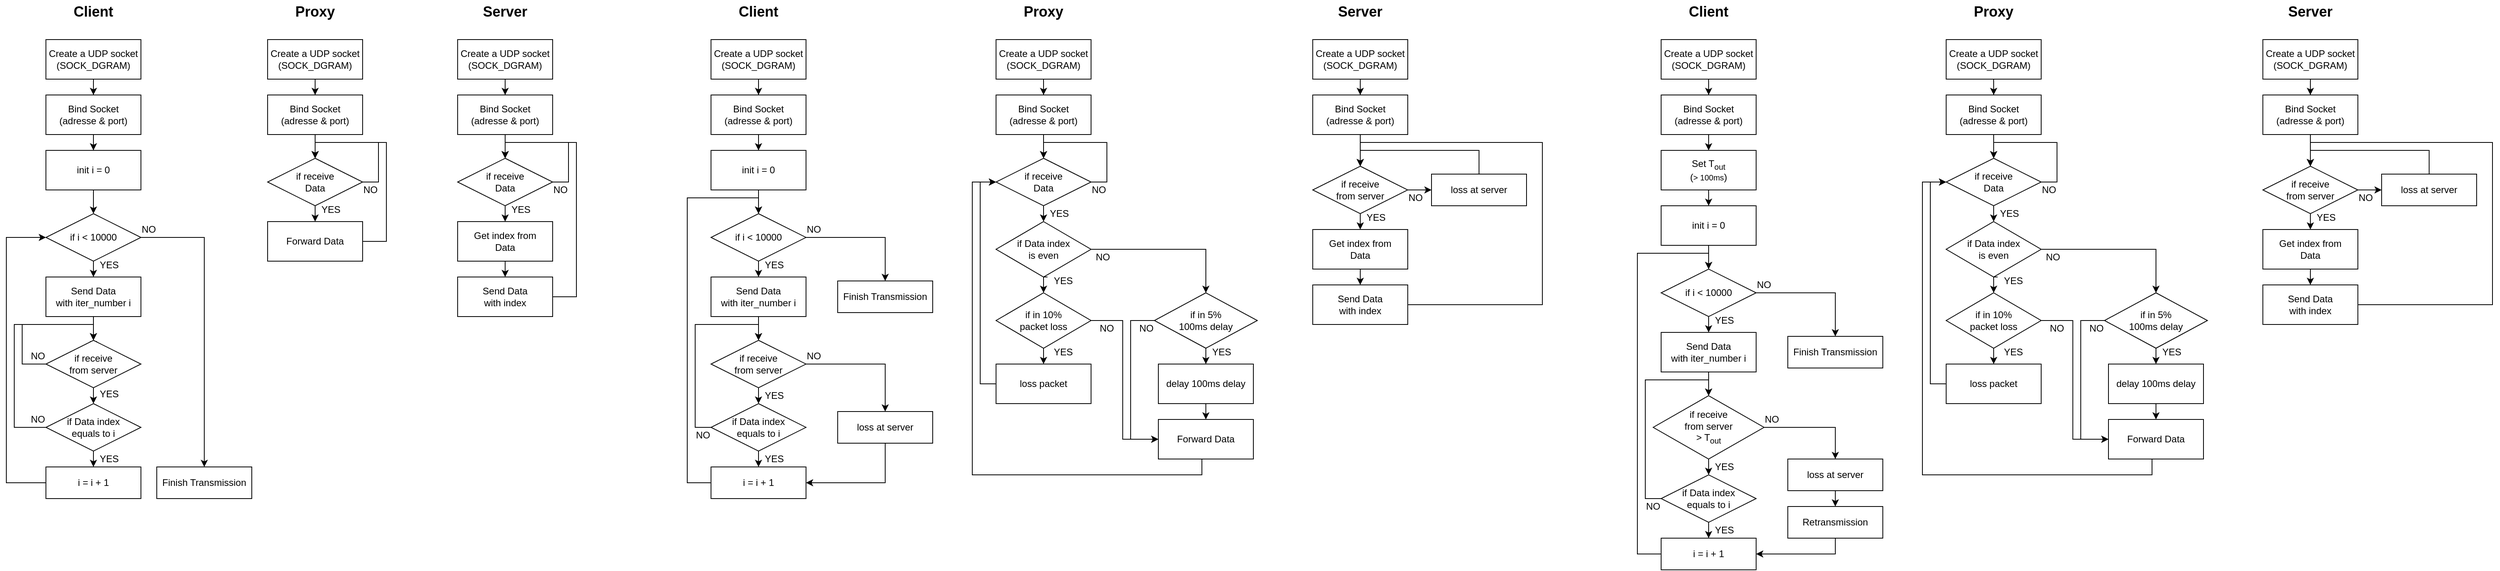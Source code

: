 <mxfile version="20.5.1" type="github">
  <diagram id="CzwovtpLgJ4oiS3rLUjW" name="第 1 页">
    <mxGraphModel dx="1117" dy="547" grid="1" gridSize="10" guides="1" tooltips="1" connect="1" arrows="1" fold="1" page="1" pageScale="1" pageWidth="3300" pageHeight="2339" math="0" shadow="0">
      <root>
        <mxCell id="0" />
        <mxCell id="1" parent="0" />
        <mxCell id="0VwmJWojENIQdJDlX4aq-5" style="edgeStyle=orthogonalEdgeStyle;rounded=0;orthogonalLoop=1;jettySize=auto;html=1;entryX=0.5;entryY=0;entryDx=0;entryDy=0;" parent="1" source="0VwmJWojENIQdJDlX4aq-1" target="0VwmJWojENIQdJDlX4aq-2" edge="1">
          <mxGeometry relative="1" as="geometry" />
        </mxCell>
        <mxCell id="0VwmJWojENIQdJDlX4aq-1" value="Create a UDP socket&lt;br&gt;(SOCK_DGRAM)" style="rounded=0;whiteSpace=wrap;html=1;" parent="1" vertex="1">
          <mxGeometry x="120" y="80" width="120" height="50" as="geometry" />
        </mxCell>
        <mxCell id="0VwmJWojENIQdJDlX4aq-6" style="edgeStyle=orthogonalEdgeStyle;rounded=0;orthogonalLoop=1;jettySize=auto;html=1;entryX=0.5;entryY=0;entryDx=0;entryDy=0;" parent="1" source="0VwmJWojENIQdJDlX4aq-2" target="0VwmJWojENIQdJDlX4aq-12" edge="1">
          <mxGeometry relative="1" as="geometry">
            <mxPoint x="180" y="220" as="targetPoint" />
          </mxGeometry>
        </mxCell>
        <mxCell id="0VwmJWojENIQdJDlX4aq-2" value="Bind Socket&lt;br&gt;(adresse &amp;amp; port)" style="rounded=0;whiteSpace=wrap;html=1;" parent="1" vertex="1">
          <mxGeometry x="120" y="150" width="120" height="50" as="geometry" />
        </mxCell>
        <mxCell id="0VwmJWojENIQdJDlX4aq-9" style="edgeStyle=orthogonalEdgeStyle;rounded=0;orthogonalLoop=1;jettySize=auto;html=1;exitX=0.5;exitY=1;exitDx=0;exitDy=0;entryX=0.5;entryY=0;entryDx=0;entryDy=0;" parent="1" source="0VwmJWojENIQdJDlX4aq-4" target="0VwmJWojENIQdJDlX4aq-8" edge="1">
          <mxGeometry relative="1" as="geometry" />
        </mxCell>
        <mxCell id="0VwmJWojENIQdJDlX4aq-37" style="edgeStyle=orthogonalEdgeStyle;rounded=0;orthogonalLoop=1;jettySize=auto;html=1;exitX=1;exitY=0.5;exitDx=0;exitDy=0;entryX=0.5;entryY=0;entryDx=0;entryDy=0;" parent="1" source="0VwmJWojENIQdJDlX4aq-4" target="0VwmJWojENIQdJDlX4aq-26" edge="1">
          <mxGeometry relative="1" as="geometry" />
        </mxCell>
        <mxCell id="0VwmJWojENIQdJDlX4aq-4" value="if i &amp;lt; 10000" style="rhombus;whiteSpace=wrap;html=1;" parent="1" vertex="1">
          <mxGeometry x="120" y="300" width="120" height="60" as="geometry" />
        </mxCell>
        <mxCell id="6AM7P4x0aanYw_BPCdwt-16" style="edgeStyle=orthogonalEdgeStyle;rounded=0;orthogonalLoop=1;jettySize=auto;html=1;exitX=0.5;exitY=1;exitDx=0;exitDy=0;entryX=0.5;entryY=0;entryDx=0;entryDy=0;" edge="1" parent="1" source="0VwmJWojENIQdJDlX4aq-8" target="6AM7P4x0aanYw_BPCdwt-10">
          <mxGeometry relative="1" as="geometry" />
        </mxCell>
        <mxCell id="0VwmJWojENIQdJDlX4aq-8" value="Send Data&lt;br&gt;with iter_number i" style="rounded=0;whiteSpace=wrap;html=1;" parent="1" vertex="1">
          <mxGeometry x="120" y="380" width="120" height="50" as="geometry" />
        </mxCell>
        <mxCell id="0VwmJWojENIQdJDlX4aq-14" style="edgeStyle=orthogonalEdgeStyle;rounded=0;orthogonalLoop=1;jettySize=auto;html=1;entryX=0.5;entryY=0;entryDx=0;entryDy=0;" parent="1" source="0VwmJWojENIQdJDlX4aq-12" target="0VwmJWojENIQdJDlX4aq-4" edge="1">
          <mxGeometry relative="1" as="geometry" />
        </mxCell>
        <mxCell id="0VwmJWojENIQdJDlX4aq-12" value="init i = 0" style="rounded=0;whiteSpace=wrap;html=1;" parent="1" vertex="1">
          <mxGeometry x="120" y="220" width="120" height="50" as="geometry" />
        </mxCell>
        <mxCell id="6AM7P4x0aanYw_BPCdwt-6" style="edgeStyle=orthogonalEdgeStyle;rounded=0;orthogonalLoop=1;jettySize=auto;html=1;exitX=0;exitY=0.5;exitDx=0;exitDy=0;entryX=0;entryY=0.5;entryDx=0;entryDy=0;" edge="1" parent="1" source="0VwmJWojENIQdJDlX4aq-16" target="0VwmJWojENIQdJDlX4aq-4">
          <mxGeometry relative="1" as="geometry">
            <Array as="points">
              <mxPoint x="70" y="640" />
              <mxPoint x="70" y="330" />
            </Array>
          </mxGeometry>
        </mxCell>
        <mxCell id="0VwmJWojENIQdJDlX4aq-16" value="i = i + 1" style="rounded=0;whiteSpace=wrap;html=1;" parent="1" vertex="1">
          <mxGeometry x="120" y="620" width="120" height="40" as="geometry" />
        </mxCell>
        <mxCell id="0VwmJWojENIQdJDlX4aq-20" style="edgeStyle=orthogonalEdgeStyle;rounded=0;orthogonalLoop=1;jettySize=auto;html=1;exitX=0.5;exitY=1;exitDx=0;exitDy=0;entryX=0.5;entryY=0;entryDx=0;entryDy=0;" parent="1" source="6AM7P4x0aanYw_BPCdwt-10" target="0VwmJWojENIQdJDlX4aq-19" edge="1">
          <mxGeometry relative="1" as="geometry">
            <mxPoint x="180" y="595" as="sourcePoint" />
          </mxGeometry>
        </mxCell>
        <mxCell id="0VwmJWojENIQdJDlX4aq-24" style="edgeStyle=orthogonalEdgeStyle;rounded=0;orthogonalLoop=1;jettySize=auto;html=1;exitX=0.5;exitY=1;exitDx=0;exitDy=0;entryX=0.5;entryY=0;entryDx=0;entryDy=0;" parent="1" source="0VwmJWojENIQdJDlX4aq-19" target="0VwmJWojENIQdJDlX4aq-16" edge="1">
          <mxGeometry relative="1" as="geometry" />
        </mxCell>
        <mxCell id="0VwmJWojENIQdJDlX4aq-19" value="if Data index&lt;br&gt;equals to i" style="rhombus;whiteSpace=wrap;html=1;" parent="1" vertex="1">
          <mxGeometry x="120" y="540" width="120" height="60" as="geometry" />
        </mxCell>
        <mxCell id="0VwmJWojENIQdJDlX4aq-21" value="YES" style="text;html=1;strokeColor=none;fillColor=none;align=center;verticalAlign=middle;whiteSpace=wrap;rounded=0;" parent="1" vertex="1">
          <mxGeometry x="180" y="360" width="40" height="10" as="geometry" />
        </mxCell>
        <mxCell id="0VwmJWojENIQdJDlX4aq-23" value="YES" style="text;html=1;strokeColor=none;fillColor=none;align=center;verticalAlign=middle;whiteSpace=wrap;rounded=0;" parent="1" vertex="1">
          <mxGeometry x="180" y="520" width="40" height="15" as="geometry" />
        </mxCell>
        <mxCell id="0VwmJWojENIQdJDlX4aq-25" value="YES" style="text;html=1;strokeColor=none;fillColor=none;align=center;verticalAlign=middle;whiteSpace=wrap;rounded=0;" parent="1" vertex="1">
          <mxGeometry x="180" y="605" width="40" height="10" as="geometry" />
        </mxCell>
        <mxCell id="0VwmJWojENIQdJDlX4aq-26" value="Finish Transmission" style="rounded=0;whiteSpace=wrap;html=1;" parent="1" vertex="1">
          <mxGeometry x="260" y="620" width="120" height="40" as="geometry" />
        </mxCell>
        <mxCell id="0VwmJWojENIQdJDlX4aq-28" value="NO" style="text;html=1;strokeColor=none;fillColor=none;align=center;verticalAlign=middle;whiteSpace=wrap;rounded=0;" parent="1" vertex="1">
          <mxGeometry x="230" y="310" width="40" height="20" as="geometry" />
        </mxCell>
        <mxCell id="6AM7P4x0aanYw_BPCdwt-3" style="edgeStyle=orthogonalEdgeStyle;rounded=0;orthogonalLoop=1;jettySize=auto;html=1;entryX=0.5;entryY=0;entryDx=0;entryDy=0;exitX=0.75;exitY=1;exitDx=0;exitDy=0;" edge="1" parent="1" source="0VwmJWojENIQdJDlX4aq-34" target="6AM7P4x0aanYw_BPCdwt-10">
          <mxGeometry relative="1" as="geometry">
            <mxPoint x="120" y="630" as="sourcePoint" />
            <Array as="points">
              <mxPoint x="80" y="570" />
              <mxPoint x="80" y="440" />
              <mxPoint x="180" y="440" />
            </Array>
          </mxGeometry>
        </mxCell>
        <mxCell id="0VwmJWojENIQdJDlX4aq-34" value="NO" style="text;html=1;strokeColor=none;fillColor=none;align=center;verticalAlign=middle;whiteSpace=wrap;rounded=0;" parent="1" vertex="1">
          <mxGeometry x="90" y="550" width="40" height="20" as="geometry" />
        </mxCell>
        <mxCell id="0VwmJWojENIQdJDlX4aq-38" style="edgeStyle=orthogonalEdgeStyle;rounded=0;orthogonalLoop=1;jettySize=auto;html=1;entryX=0.5;entryY=0;entryDx=0;entryDy=0;" parent="1" source="0VwmJWojENIQdJDlX4aq-39" target="0VwmJWojENIQdJDlX4aq-41" edge="1">
          <mxGeometry relative="1" as="geometry" />
        </mxCell>
        <mxCell id="0VwmJWojENIQdJDlX4aq-39" value="Create a UDP socket&lt;br&gt;(SOCK_DGRAM)" style="rounded=0;whiteSpace=wrap;html=1;" parent="1" vertex="1">
          <mxGeometry x="400" y="80" width="120" height="50" as="geometry" />
        </mxCell>
        <mxCell id="0VwmJWojENIQdJDlX4aq-41" value="Bind Socket&lt;br&gt;(adresse &amp;amp; port)" style="rounded=0;whiteSpace=wrap;html=1;" parent="1" vertex="1">
          <mxGeometry x="400" y="150" width="120" height="50" as="geometry" />
        </mxCell>
        <mxCell id="0VwmJWojENIQdJDlX4aq-44" style="edgeStyle=orthogonalEdgeStyle;rounded=0;orthogonalLoop=1;jettySize=auto;html=1;exitX=0.5;exitY=1;exitDx=0;exitDy=0;entryX=0.5;entryY=0;entryDx=0;entryDy=0;" parent="1" source="0VwmJWojENIQdJDlX4aq-46" target="0VwmJWojENIQdJDlX4aq-74" edge="1">
          <mxGeometry relative="1" as="geometry">
            <mxPoint x="460" y="310" as="targetPoint" />
          </mxGeometry>
        </mxCell>
        <mxCell id="0VwmJWojENIQdJDlX4aq-46" value="if receive&lt;br&gt;Data" style="rhombus;whiteSpace=wrap;html=1;" parent="1" vertex="1">
          <mxGeometry x="400" y="230" width="120" height="60" as="geometry" />
        </mxCell>
        <mxCell id="0VwmJWojENIQdJDlX4aq-52" style="edgeStyle=orthogonalEdgeStyle;rounded=0;orthogonalLoop=1;jettySize=auto;html=1;entryX=0.5;entryY=0;entryDx=0;entryDy=0;exitX=0.5;exitY=1;exitDx=0;exitDy=0;" parent="1" source="0VwmJWojENIQdJDlX4aq-41" target="0VwmJWojENIQdJDlX4aq-46" edge="1">
          <mxGeometry relative="1" as="geometry">
            <mxPoint x="460" y="270" as="sourcePoint" />
          </mxGeometry>
        </mxCell>
        <mxCell id="0VwmJWojENIQdJDlX4aq-62" value="YES" style="text;html=1;strokeColor=none;fillColor=none;align=center;verticalAlign=middle;whiteSpace=wrap;rounded=0;" parent="1" vertex="1">
          <mxGeometry x="460" y="290" width="40" height="10" as="geometry" />
        </mxCell>
        <mxCell id="0VwmJWojENIQdJDlX4aq-72" style="edgeStyle=orthogonalEdgeStyle;rounded=0;orthogonalLoop=1;jettySize=auto;html=1;exitX=1;exitY=0.5;exitDx=0;exitDy=0;entryX=0.5;entryY=0;entryDx=0;entryDy=0;" parent="1" source="0VwmJWojENIQdJDlX4aq-46" target="0VwmJWojENIQdJDlX4aq-46" edge="1">
          <mxGeometry relative="1" as="geometry">
            <Array as="points">
              <mxPoint x="540" y="260" />
              <mxPoint x="540" y="210" />
              <mxPoint x="460" y="210" />
            </Array>
          </mxGeometry>
        </mxCell>
        <mxCell id="0VwmJWojENIQdJDlX4aq-73" value="NO" style="text;html=1;strokeColor=none;fillColor=none;align=center;verticalAlign=middle;whiteSpace=wrap;rounded=0;" parent="1" vertex="1">
          <mxGeometry x="510" y="260" width="40" height="20" as="geometry" />
        </mxCell>
        <mxCell id="0VwmJWojENIQdJDlX4aq-77" style="edgeStyle=orthogonalEdgeStyle;rounded=0;orthogonalLoop=1;jettySize=auto;html=1;exitX=1;exitY=0.5;exitDx=0;exitDy=0;entryX=0.5;entryY=0;entryDx=0;entryDy=0;" parent="1" source="0VwmJWojENIQdJDlX4aq-74" target="0VwmJWojENIQdJDlX4aq-46" edge="1">
          <mxGeometry relative="1" as="geometry">
            <Array as="points">
              <mxPoint x="550" y="335" />
              <mxPoint x="550" y="210" />
              <mxPoint x="460" y="210" />
            </Array>
          </mxGeometry>
        </mxCell>
        <mxCell id="0VwmJWojENIQdJDlX4aq-74" value="Forward Data" style="rounded=0;whiteSpace=wrap;html=1;" parent="1" vertex="1">
          <mxGeometry x="400" y="310" width="120" height="50" as="geometry" />
        </mxCell>
        <mxCell id="0VwmJWojENIQdJDlX4aq-78" value="&lt;b&gt;&lt;font style=&quot;font-size: 18px;&quot;&gt;Client&lt;/font&gt;&lt;/b&gt;" style="text;html=1;strokeColor=none;fillColor=none;align=center;verticalAlign=middle;whiteSpace=wrap;rounded=0;" parent="1" vertex="1">
          <mxGeometry x="150" y="30" width="60" height="30" as="geometry" />
        </mxCell>
        <mxCell id="0VwmJWojENIQdJDlX4aq-79" value="&lt;b&gt;&lt;font style=&quot;font-size: 18px;&quot;&gt;Proxy&lt;/font&gt;&lt;/b&gt;" style="text;html=1;strokeColor=none;fillColor=none;align=center;verticalAlign=middle;whiteSpace=wrap;rounded=0;" parent="1" vertex="1">
          <mxGeometry x="430" y="30" width="60" height="30" as="geometry" />
        </mxCell>
        <mxCell id="0VwmJWojENIQdJDlX4aq-80" style="edgeStyle=orthogonalEdgeStyle;rounded=0;orthogonalLoop=1;jettySize=auto;html=1;entryX=0.5;entryY=0;entryDx=0;entryDy=0;" parent="1" source="0VwmJWojENIQdJDlX4aq-81" target="0VwmJWojENIQdJDlX4aq-82" edge="1">
          <mxGeometry relative="1" as="geometry" />
        </mxCell>
        <mxCell id="0VwmJWojENIQdJDlX4aq-81" value="Create a UDP socket&lt;br&gt;(SOCK_DGRAM)" style="rounded=0;whiteSpace=wrap;html=1;" parent="1" vertex="1">
          <mxGeometry x="640" y="80" width="120" height="50" as="geometry" />
        </mxCell>
        <mxCell id="0VwmJWojENIQdJDlX4aq-82" value="Bind Socket&lt;br&gt;(adresse &amp;amp; port)" style="rounded=0;whiteSpace=wrap;html=1;" parent="1" vertex="1">
          <mxGeometry x="640" y="150" width="120" height="50" as="geometry" />
        </mxCell>
        <mxCell id="0VwmJWojENIQdJDlX4aq-83" style="edgeStyle=orthogonalEdgeStyle;rounded=0;orthogonalLoop=1;jettySize=auto;html=1;exitX=0.5;exitY=1;exitDx=0;exitDy=0;entryX=0.5;entryY=0;entryDx=0;entryDy=0;" parent="1" source="0VwmJWojENIQdJDlX4aq-84" target="0VwmJWojENIQdJDlX4aq-94" edge="1">
          <mxGeometry relative="1" as="geometry">
            <mxPoint x="700" y="310" as="targetPoint" />
          </mxGeometry>
        </mxCell>
        <mxCell id="0VwmJWojENIQdJDlX4aq-84" value="if receive&lt;br&gt;Data" style="rhombus;whiteSpace=wrap;html=1;" parent="1" vertex="1">
          <mxGeometry x="640" y="230" width="120" height="60" as="geometry" />
        </mxCell>
        <mxCell id="0VwmJWojENIQdJDlX4aq-85" style="edgeStyle=orthogonalEdgeStyle;rounded=0;orthogonalLoop=1;jettySize=auto;html=1;entryX=0.5;entryY=0;entryDx=0;entryDy=0;exitX=0.5;exitY=1;exitDx=0;exitDy=0;" parent="1" source="0VwmJWojENIQdJDlX4aq-82" target="0VwmJWojENIQdJDlX4aq-84" edge="1">
          <mxGeometry relative="1" as="geometry">
            <mxPoint x="700" y="270" as="sourcePoint" />
          </mxGeometry>
        </mxCell>
        <mxCell id="0VwmJWojENIQdJDlX4aq-89" value="YES" style="text;html=1;strokeColor=none;fillColor=none;align=center;verticalAlign=middle;whiteSpace=wrap;rounded=0;" parent="1" vertex="1">
          <mxGeometry x="700" y="290" width="40" height="10" as="geometry" />
        </mxCell>
        <mxCell id="0VwmJWojENIQdJDlX4aq-91" style="edgeStyle=orthogonalEdgeStyle;rounded=0;orthogonalLoop=1;jettySize=auto;html=1;exitX=1;exitY=0.5;exitDx=0;exitDy=0;entryX=0.5;entryY=0;entryDx=0;entryDy=0;" parent="1" source="0VwmJWojENIQdJDlX4aq-84" target="0VwmJWojENIQdJDlX4aq-84" edge="1">
          <mxGeometry relative="1" as="geometry">
            <Array as="points">
              <mxPoint x="780" y="260" />
              <mxPoint x="780" y="210" />
              <mxPoint x="700" y="210" />
            </Array>
          </mxGeometry>
        </mxCell>
        <mxCell id="0VwmJWojENIQdJDlX4aq-92" value="NO" style="text;html=1;strokeColor=none;fillColor=none;align=center;verticalAlign=middle;whiteSpace=wrap;rounded=0;" parent="1" vertex="1">
          <mxGeometry x="750" y="260" width="40" height="20" as="geometry" />
        </mxCell>
        <mxCell id="0VwmJWojENIQdJDlX4aq-93" style="edgeStyle=orthogonalEdgeStyle;rounded=0;orthogonalLoop=1;jettySize=auto;html=1;exitX=1;exitY=0.5;exitDx=0;exitDy=0;entryX=0.5;entryY=0;entryDx=0;entryDy=0;" parent="1" source="6AM7P4x0aanYw_BPCdwt-20" target="0VwmJWojENIQdJDlX4aq-84" edge="1">
          <mxGeometry relative="1" as="geometry">
            <Array as="points">
              <mxPoint x="790" y="405" />
              <mxPoint x="790" y="210" />
              <mxPoint x="700" y="210" />
            </Array>
          </mxGeometry>
        </mxCell>
        <mxCell id="6AM7P4x0aanYw_BPCdwt-21" style="edgeStyle=orthogonalEdgeStyle;rounded=0;orthogonalLoop=1;jettySize=auto;html=1;exitX=0.5;exitY=1;exitDx=0;exitDy=0;entryX=0.5;entryY=0;entryDx=0;entryDy=0;" edge="1" parent="1" source="0VwmJWojENIQdJDlX4aq-94" target="6AM7P4x0aanYw_BPCdwt-20">
          <mxGeometry relative="1" as="geometry" />
        </mxCell>
        <mxCell id="0VwmJWojENIQdJDlX4aq-94" value="Get index from&lt;br&gt;Data" style="rounded=0;whiteSpace=wrap;html=1;" parent="1" vertex="1">
          <mxGeometry x="640" y="310" width="120" height="50" as="geometry" />
        </mxCell>
        <mxCell id="0VwmJWojENIQdJDlX4aq-96" value="&lt;b&gt;&lt;font style=&quot;font-size: 18px;&quot;&gt;Server&lt;/font&gt;&lt;/b&gt;" style="text;html=1;strokeColor=none;fillColor=none;align=center;verticalAlign=middle;whiteSpace=wrap;rounded=0;" parent="1" vertex="1">
          <mxGeometry x="670" y="30" width="60" height="30" as="geometry" />
        </mxCell>
        <mxCell id="0VwmJWojENIQdJDlX4aq-165" style="edgeStyle=orthogonalEdgeStyle;rounded=0;orthogonalLoop=1;jettySize=auto;html=1;entryX=0.5;entryY=0;entryDx=0;entryDy=0;" parent="1" source="0VwmJWojENIQdJDlX4aq-166" target="0VwmJWojENIQdJDlX4aq-168" edge="1">
          <mxGeometry relative="1" as="geometry" />
        </mxCell>
        <mxCell id="0VwmJWojENIQdJDlX4aq-166" value="Create a UDP socket&lt;br&gt;(SOCK_DGRAM)" style="rounded=0;whiteSpace=wrap;html=1;" parent="1" vertex="1">
          <mxGeometry x="960" y="80" width="120" height="50" as="geometry" />
        </mxCell>
        <mxCell id="0VwmJWojENIQdJDlX4aq-167" style="edgeStyle=orthogonalEdgeStyle;rounded=0;orthogonalLoop=1;jettySize=auto;html=1;entryX=0.5;entryY=0;entryDx=0;entryDy=0;" parent="1" source="0VwmJWojENIQdJDlX4aq-168" target="0VwmJWojENIQdJDlX4aq-180" edge="1">
          <mxGeometry relative="1" as="geometry">
            <mxPoint x="1020" y="220" as="targetPoint" />
          </mxGeometry>
        </mxCell>
        <mxCell id="0VwmJWojENIQdJDlX4aq-168" value="Bind Socket&lt;br&gt;(adresse &amp;amp; port)" style="rounded=0;whiteSpace=wrap;html=1;" parent="1" vertex="1">
          <mxGeometry x="960" y="150" width="120" height="50" as="geometry" />
        </mxCell>
        <mxCell id="0VwmJWojENIQdJDlX4aq-171" style="edgeStyle=orthogonalEdgeStyle;rounded=0;orthogonalLoop=1;jettySize=auto;html=1;exitX=0.5;exitY=1;exitDx=0;exitDy=0;entryX=0.5;entryY=0;entryDx=0;entryDy=0;" parent="1" source="0VwmJWojENIQdJDlX4aq-173" target="0VwmJWojENIQdJDlX4aq-175" edge="1">
          <mxGeometry relative="1" as="geometry" />
        </mxCell>
        <mxCell id="0VwmJWojENIQdJDlX4aq-172" style="edgeStyle=orthogonalEdgeStyle;rounded=0;orthogonalLoop=1;jettySize=auto;html=1;exitX=1;exitY=0.5;exitDx=0;exitDy=0;entryX=0.5;entryY=0;entryDx=0;entryDy=0;" parent="1" source="0VwmJWojENIQdJDlX4aq-173" target="0VwmJWojENIQdJDlX4aq-193" edge="1">
          <mxGeometry relative="1" as="geometry" />
        </mxCell>
        <mxCell id="0VwmJWojENIQdJDlX4aq-173" value="if i &amp;lt; 10000" style="rhombus;whiteSpace=wrap;html=1;" parent="1" vertex="1">
          <mxGeometry x="960" y="300" width="120" height="60" as="geometry" />
        </mxCell>
        <mxCell id="0VwmJWojENIQdJDlX4aq-174" style="edgeStyle=orthogonalEdgeStyle;rounded=0;orthogonalLoop=1;jettySize=auto;html=1;exitX=0.5;exitY=1;exitDx=0;exitDy=0;entryX=0.5;entryY=0;entryDx=0;entryDy=0;" parent="1" source="0VwmJWojENIQdJDlX4aq-175" target="0VwmJWojENIQdJDlX4aq-178" edge="1">
          <mxGeometry relative="1" as="geometry">
            <mxPoint x="1020" y="440" as="sourcePoint" />
          </mxGeometry>
        </mxCell>
        <mxCell id="0VwmJWojENIQdJDlX4aq-175" value="Send Data&lt;br&gt;with iter_number i" style="rounded=0;whiteSpace=wrap;html=1;" parent="1" vertex="1">
          <mxGeometry x="960" y="380" width="120" height="50" as="geometry" />
        </mxCell>
        <mxCell id="0VwmJWojENIQdJDlX4aq-176" style="edgeStyle=orthogonalEdgeStyle;rounded=0;orthogonalLoop=1;jettySize=auto;html=1;exitX=0.5;exitY=1;exitDx=0;exitDy=0;entryX=0.5;entryY=0;entryDx=0;entryDy=0;" parent="1" target="0VwmJWojENIQdJDlX4aq-188" edge="1">
          <mxGeometry relative="1" as="geometry">
            <mxPoint x="1020" y="510" as="sourcePoint" />
            <mxPoint x="1020" y="540" as="targetPoint" />
          </mxGeometry>
        </mxCell>
        <mxCell id="6AM7P4x0aanYw_BPCdwt-32" style="edgeStyle=orthogonalEdgeStyle;rounded=0;orthogonalLoop=1;jettySize=auto;html=1;exitX=1;exitY=0.5;exitDx=0;exitDy=0;" edge="1" parent="1" source="0VwmJWojENIQdJDlX4aq-178" target="6AM7P4x0aanYw_BPCdwt-31">
          <mxGeometry relative="1" as="geometry" />
        </mxCell>
        <mxCell id="0VwmJWojENIQdJDlX4aq-178" value="if receive&lt;br&gt;from server" style="rhombus;whiteSpace=wrap;html=1;" parent="1" vertex="1">
          <mxGeometry x="960" y="460" width="120" height="60" as="geometry" />
        </mxCell>
        <mxCell id="0VwmJWojENIQdJDlX4aq-179" style="edgeStyle=orthogonalEdgeStyle;rounded=0;orthogonalLoop=1;jettySize=auto;html=1;entryX=0.5;entryY=0;entryDx=0;entryDy=0;" parent="1" source="0VwmJWojENIQdJDlX4aq-180" target="0VwmJWojENIQdJDlX4aq-173" edge="1">
          <mxGeometry relative="1" as="geometry" />
        </mxCell>
        <mxCell id="0VwmJWojENIQdJDlX4aq-180" value="init i = 0" style="rounded=0;whiteSpace=wrap;html=1;" parent="1" vertex="1">
          <mxGeometry x="960" y="220" width="120" height="50" as="geometry" />
        </mxCell>
        <mxCell id="0VwmJWojENIQdJDlX4aq-181" style="edgeStyle=orthogonalEdgeStyle;rounded=0;orthogonalLoop=1;jettySize=auto;html=1;entryX=0.5;entryY=0;entryDx=0;entryDy=0;exitX=0;exitY=0.5;exitDx=0;exitDy=0;" parent="1" source="0VwmJWojENIQdJDlX4aq-182" target="0VwmJWojENIQdJDlX4aq-173" edge="1">
          <mxGeometry relative="1" as="geometry">
            <Array as="points">
              <mxPoint x="930" y="640" />
              <mxPoint x="930" y="280" />
              <mxPoint x="1020" y="280" />
            </Array>
            <mxPoint x="840" y="680" as="sourcePoint" />
          </mxGeometry>
        </mxCell>
        <mxCell id="0VwmJWojENIQdJDlX4aq-182" value="i = i + 1" style="rounded=0;whiteSpace=wrap;html=1;" parent="1" vertex="1">
          <mxGeometry x="960" y="620" width="120" height="40" as="geometry" />
        </mxCell>
        <mxCell id="0VwmJWojENIQdJDlX4aq-186" style="edgeStyle=orthogonalEdgeStyle;rounded=0;orthogonalLoop=1;jettySize=auto;html=1;exitX=0.5;exitY=1;exitDx=0;exitDy=0;entryX=0.5;entryY=0;entryDx=0;entryDy=0;" parent="1" source="0VwmJWojENIQdJDlX4aq-188" target="0VwmJWojENIQdJDlX4aq-182" edge="1">
          <mxGeometry relative="1" as="geometry" />
        </mxCell>
        <mxCell id="0VwmJWojENIQdJDlX4aq-187" style="edgeStyle=orthogonalEdgeStyle;rounded=0;orthogonalLoop=1;jettySize=auto;html=1;entryX=0.5;entryY=0;entryDx=0;entryDy=0;exitX=0;exitY=0.5;exitDx=0;exitDy=0;" parent="1" source="0VwmJWojENIQdJDlX4aq-188" target="0VwmJWojENIQdJDlX4aq-178" edge="1">
          <mxGeometry relative="1" as="geometry">
            <mxPoint x="959.815" y="340" as="targetPoint" />
            <Array as="points">
              <mxPoint x="940" y="570" />
              <mxPoint x="940" y="440" />
              <mxPoint x="1020" y="440" />
            </Array>
            <mxPoint x="960" y="730" as="sourcePoint" />
          </mxGeometry>
        </mxCell>
        <mxCell id="0VwmJWojENIQdJDlX4aq-188" value="if Data index&lt;br&gt;equals to i" style="rhombus;whiteSpace=wrap;html=1;" parent="1" vertex="1">
          <mxGeometry x="960" y="540" width="120" height="60" as="geometry" />
        </mxCell>
        <mxCell id="0VwmJWojENIQdJDlX4aq-189" value="YES" style="text;html=1;strokeColor=none;fillColor=none;align=center;verticalAlign=middle;whiteSpace=wrap;rounded=0;" parent="1" vertex="1">
          <mxGeometry x="1020" y="360" width="40" height="10" as="geometry" />
        </mxCell>
        <mxCell id="0VwmJWojENIQdJDlX4aq-190" value="YES" style="text;html=1;strokeColor=none;fillColor=none;align=center;verticalAlign=middle;whiteSpace=wrap;rounded=0;" parent="1" vertex="1">
          <mxGeometry x="1020" y="520" width="40" height="20" as="geometry" />
        </mxCell>
        <mxCell id="0VwmJWojENIQdJDlX4aq-192" value="YES" style="text;html=1;strokeColor=none;fillColor=none;align=center;verticalAlign=middle;whiteSpace=wrap;rounded=0;" parent="1" vertex="1">
          <mxGeometry x="1020" y="600" width="40" height="20" as="geometry" />
        </mxCell>
        <mxCell id="0VwmJWojENIQdJDlX4aq-193" value="Finish Transmission" style="rounded=0;whiteSpace=wrap;html=1;" parent="1" vertex="1">
          <mxGeometry x="1120" y="385" width="120" height="40" as="geometry" />
        </mxCell>
        <mxCell id="0VwmJWojENIQdJDlX4aq-194" value="NO" style="text;html=1;strokeColor=none;fillColor=none;align=center;verticalAlign=middle;whiteSpace=wrap;rounded=0;" parent="1" vertex="1">
          <mxGeometry x="1070" y="310" width="40" height="20" as="geometry" />
        </mxCell>
        <mxCell id="0VwmJWojENIQdJDlX4aq-195" value="NO" style="text;html=1;strokeColor=none;fillColor=none;align=center;verticalAlign=middle;whiteSpace=wrap;rounded=0;" parent="1" vertex="1">
          <mxGeometry x="1070" y="470" width="40" height="20" as="geometry" />
        </mxCell>
        <mxCell id="0VwmJWojENIQdJDlX4aq-197" value="NO" style="text;html=1;strokeColor=none;fillColor=none;align=center;verticalAlign=middle;whiteSpace=wrap;rounded=0;" parent="1" vertex="1">
          <mxGeometry x="930" y="570" width="40" height="20" as="geometry" />
        </mxCell>
        <mxCell id="0VwmJWojENIQdJDlX4aq-214" value="&lt;b&gt;&lt;font style=&quot;font-size: 18px;&quot;&gt;Client&lt;/font&gt;&lt;/b&gt;" style="text;html=1;strokeColor=none;fillColor=none;align=center;verticalAlign=middle;whiteSpace=wrap;rounded=0;" parent="1" vertex="1">
          <mxGeometry x="990" y="30" width="60" height="30" as="geometry" />
        </mxCell>
        <mxCell id="0VwmJWojENIQdJDlX4aq-216" style="edgeStyle=orthogonalEdgeStyle;rounded=0;orthogonalLoop=1;jettySize=auto;html=1;entryX=0.5;entryY=0;entryDx=0;entryDy=0;" parent="1" source="0VwmJWojENIQdJDlX4aq-217" target="0VwmJWojENIQdJDlX4aq-218" edge="1">
          <mxGeometry relative="1" as="geometry" />
        </mxCell>
        <mxCell id="0VwmJWojENIQdJDlX4aq-217" value="Create a UDP socket&lt;br&gt;(SOCK_DGRAM)" style="rounded=0;whiteSpace=wrap;html=1;" parent="1" vertex="1">
          <mxGeometry x="1720" y="80" width="120" height="50" as="geometry" />
        </mxCell>
        <mxCell id="0VwmJWojENIQdJDlX4aq-218" value="Bind Socket&lt;br&gt;(adresse &amp;amp; port)" style="rounded=0;whiteSpace=wrap;html=1;" parent="1" vertex="1">
          <mxGeometry x="1720" y="150" width="120" height="50" as="geometry" />
        </mxCell>
        <mxCell id="0VwmJWojENIQdJDlX4aq-220" value="if receive&lt;br&gt;from server" style="rhombus;whiteSpace=wrap;html=1;" parent="1" vertex="1">
          <mxGeometry x="1720" y="240" width="120" height="60" as="geometry" />
        </mxCell>
        <mxCell id="0VwmJWojENIQdJDlX4aq-221" style="edgeStyle=orthogonalEdgeStyle;rounded=0;orthogonalLoop=1;jettySize=auto;html=1;entryX=0.5;entryY=0;entryDx=0;entryDy=0;exitX=0.5;exitY=1;exitDx=0;exitDy=0;" parent="1" source="0VwmJWojENIQdJDlX4aq-218" target="0VwmJWojENIQdJDlX4aq-220" edge="1">
          <mxGeometry relative="1" as="geometry">
            <mxPoint x="1780" y="270" as="sourcePoint" />
          </mxGeometry>
        </mxCell>
        <mxCell id="6AM7P4x0aanYw_BPCdwt-47" style="edgeStyle=orthogonalEdgeStyle;rounded=0;orthogonalLoop=1;jettySize=auto;html=1;exitX=0;exitY=0;exitDx=0;exitDy=0;entryX=0.5;entryY=0;entryDx=0;entryDy=0;" edge="1" parent="1" source="0VwmJWojENIQdJDlX4aq-225" target="6AM7P4x0aanYw_BPCdwt-46">
          <mxGeometry relative="1" as="geometry" />
        </mxCell>
        <mxCell id="0VwmJWojENIQdJDlX4aq-225" value="YES" style="text;html=1;strokeColor=none;fillColor=none;align=center;verticalAlign=middle;whiteSpace=wrap;rounded=0;" parent="1" vertex="1">
          <mxGeometry x="1780" y="300" width="40" height="10" as="geometry" />
        </mxCell>
        <mxCell id="0VwmJWojENIQdJDlX4aq-228" value="NO" style="text;html=1;strokeColor=none;fillColor=none;align=center;verticalAlign=middle;whiteSpace=wrap;rounded=0;" parent="1" vertex="1">
          <mxGeometry x="1830" y="270" width="40" height="20" as="geometry" />
        </mxCell>
        <mxCell id="0VwmJWojENIQdJDlX4aq-229" style="edgeStyle=orthogonalEdgeStyle;rounded=0;orthogonalLoop=1;jettySize=auto;html=1;exitX=1;exitY=0.5;exitDx=0;exitDy=0;entryX=0.5;entryY=0;entryDx=0;entryDy=0;" parent="1" source="0VwmJWojENIQdJDlX4aq-230" target="0VwmJWojENIQdJDlX4aq-220" edge="1">
          <mxGeometry relative="1" as="geometry">
            <Array as="points">
              <mxPoint x="2010" y="415" />
              <mxPoint x="2010" y="210" />
              <mxPoint x="1780" y="210" />
            </Array>
          </mxGeometry>
        </mxCell>
        <mxCell id="0VwmJWojENIQdJDlX4aq-230" value="Send Data&lt;br&gt;with index" style="rounded=0;whiteSpace=wrap;html=1;" parent="1" vertex="1">
          <mxGeometry x="1720" y="390" width="120" height="50" as="geometry" />
        </mxCell>
        <mxCell id="0VwmJWojENIQdJDlX4aq-232" value="&lt;b&gt;&lt;font style=&quot;font-size: 18px;&quot;&gt;Server&lt;/font&gt;&lt;/b&gt;" style="text;html=1;strokeColor=none;fillColor=none;align=center;verticalAlign=middle;whiteSpace=wrap;rounded=0;" parent="1" vertex="1">
          <mxGeometry x="1750" y="30" width="60" height="30" as="geometry" />
        </mxCell>
        <mxCell id="0VwmJWojENIQdJDlX4aq-267" style="edgeStyle=orthogonalEdgeStyle;rounded=0;orthogonalLoop=1;jettySize=auto;html=1;entryX=0.5;entryY=0;entryDx=0;entryDy=0;" parent="1" source="0VwmJWojENIQdJDlX4aq-268" target="0VwmJWojENIQdJDlX4aq-270" edge="1">
          <mxGeometry relative="1" as="geometry" />
        </mxCell>
        <mxCell id="0VwmJWojENIQdJDlX4aq-268" value="Create a UDP socket&lt;br&gt;(SOCK_DGRAM)" style="rounded=0;whiteSpace=wrap;html=1;" parent="1" vertex="1">
          <mxGeometry x="1320" y="80" width="120" height="50" as="geometry" />
        </mxCell>
        <mxCell id="0VwmJWojENIQdJDlX4aq-270" value="Bind Socket&lt;br&gt;(adresse &amp;amp; port)" style="rounded=0;whiteSpace=wrap;html=1;" parent="1" vertex="1">
          <mxGeometry x="1320" y="150" width="120" height="50" as="geometry" />
        </mxCell>
        <mxCell id="0VwmJWojENIQdJDlX4aq-300" value="&lt;b&gt;&lt;font style=&quot;font-size: 18px;&quot;&gt;Proxy&lt;/font&gt;&lt;/b&gt;" style="text;html=1;strokeColor=none;fillColor=none;align=center;verticalAlign=middle;whiteSpace=wrap;rounded=0;" parent="1" vertex="1">
          <mxGeometry x="1350" y="30" width="60" height="30" as="geometry" />
        </mxCell>
        <mxCell id="6AM7P4x0aanYw_BPCdwt-45" style="edgeStyle=orthogonalEdgeStyle;rounded=0;orthogonalLoop=1;jettySize=auto;html=1;exitX=0.5;exitY=1;exitDx=0;exitDy=0;entryX=0.5;entryY=0;entryDx=0;entryDy=0;" edge="1" parent="1" source="0VwmJWojENIQdJDlX4aq-302" target="0VwmJWojENIQdJDlX4aq-314">
          <mxGeometry relative="1" as="geometry" />
        </mxCell>
        <mxCell id="0VwmJWojENIQdJDlX4aq-302" value="if receive&lt;br&gt;Data" style="rhombus;whiteSpace=wrap;html=1;" parent="1" vertex="1">
          <mxGeometry x="1320" y="230" width="120" height="60" as="geometry" />
        </mxCell>
        <mxCell id="0VwmJWojENIQdJDlX4aq-303" style="edgeStyle=orthogonalEdgeStyle;rounded=0;orthogonalLoop=1;jettySize=auto;html=1;entryX=0.5;entryY=0;entryDx=0;entryDy=0;exitX=0.5;exitY=1;exitDx=0;exitDy=0;" parent="1" source="0VwmJWojENIQdJDlX4aq-270" target="0VwmJWojENIQdJDlX4aq-302" edge="1">
          <mxGeometry relative="1" as="geometry">
            <mxPoint x="1380" y="230" as="sourcePoint" />
          </mxGeometry>
        </mxCell>
        <mxCell id="0VwmJWojENIQdJDlX4aq-307" value="YES" style="text;html=1;strokeColor=none;fillColor=none;align=center;verticalAlign=middle;whiteSpace=wrap;rounded=0;" parent="1" vertex="1">
          <mxGeometry x="1380" y="290" width="40" height="20" as="geometry" />
        </mxCell>
        <mxCell id="0VwmJWojENIQdJDlX4aq-309" style="edgeStyle=orthogonalEdgeStyle;rounded=0;orthogonalLoop=1;jettySize=auto;html=1;exitX=1;exitY=0.5;exitDx=0;exitDy=0;entryX=0.5;entryY=0;entryDx=0;entryDy=0;" parent="1" source="0VwmJWojENIQdJDlX4aq-302" target="0VwmJWojENIQdJDlX4aq-302" edge="1">
          <mxGeometry relative="1" as="geometry">
            <Array as="points">
              <mxPoint x="1460" y="260" />
              <mxPoint x="1460" y="210" />
              <mxPoint x="1380" y="210" />
            </Array>
          </mxGeometry>
        </mxCell>
        <mxCell id="0VwmJWojENIQdJDlX4aq-310" value="NO" style="text;html=1;strokeColor=none;fillColor=none;align=center;verticalAlign=middle;whiteSpace=wrap;rounded=0;" parent="1" vertex="1">
          <mxGeometry x="1430" y="260" width="40" height="20" as="geometry" />
        </mxCell>
        <mxCell id="0VwmJWojENIQdJDlX4aq-319" style="edgeStyle=orthogonalEdgeStyle;rounded=0;orthogonalLoop=1;jettySize=auto;html=1;exitX=1;exitY=0.5;exitDx=0;exitDy=0;entryX=0.5;entryY=0;entryDx=0;entryDy=0;fontSize=18;" parent="1" source="0VwmJWojENIQdJDlX4aq-314" target="0VwmJWojENIQdJDlX4aq-318" edge="1">
          <mxGeometry relative="1" as="geometry" />
        </mxCell>
        <mxCell id="0VwmJWojENIQdJDlX4aq-314" value="if Data index&lt;br&gt;is even" style="rhombus;whiteSpace=wrap;html=1;" parent="1" vertex="1">
          <mxGeometry x="1320" y="310" width="120" height="70" as="geometry" />
        </mxCell>
        <mxCell id="0VwmJWojENIQdJDlX4aq-322" style="edgeStyle=orthogonalEdgeStyle;rounded=0;orthogonalLoop=1;jettySize=auto;html=1;exitX=0.5;exitY=1;exitDx=0;exitDy=0;entryX=0.5;entryY=0;entryDx=0;entryDy=0;fontSize=18;" parent="1" source="0VwmJWojENIQdJDlX4aq-315" target="0VwmJWojENIQdJDlX4aq-321" edge="1">
          <mxGeometry relative="1" as="geometry" />
        </mxCell>
        <mxCell id="0VwmJWojENIQdJDlX4aq-334" style="edgeStyle=orthogonalEdgeStyle;rounded=0;orthogonalLoop=1;jettySize=auto;html=1;exitX=1;exitY=0.5;exitDx=0;exitDy=0;entryX=0;entryY=0.5;entryDx=0;entryDy=0;fontSize=18;" parent="1" source="0VwmJWojENIQdJDlX4aq-315" target="0VwmJWojENIQdJDlX4aq-330" edge="1">
          <mxGeometry relative="1" as="geometry">
            <Array as="points">
              <mxPoint x="1480" y="435" />
              <mxPoint x="1480" y="585" />
            </Array>
          </mxGeometry>
        </mxCell>
        <mxCell id="0VwmJWojENIQdJDlX4aq-315" value="if in 10%&lt;br&gt;packet loss" style="rhombus;whiteSpace=wrap;html=1;" parent="1" vertex="1">
          <mxGeometry x="1320" y="400" width="120" height="70" as="geometry" />
        </mxCell>
        <mxCell id="0VwmJWojENIQdJDlX4aq-316" style="edgeStyle=orthogonalEdgeStyle;rounded=0;orthogonalLoop=1;jettySize=auto;html=1;exitX=0;exitY=0;exitDx=0;exitDy=0;entryX=0.5;entryY=0;entryDx=0;entryDy=0;" parent="1" source="0VwmJWojENIQdJDlX4aq-317" target="0VwmJWojENIQdJDlX4aq-315" edge="1">
          <mxGeometry relative="1" as="geometry">
            <mxPoint x="1385" y="400" as="targetPoint" />
            <mxPoint x="1385" y="380" as="sourcePoint" />
          </mxGeometry>
        </mxCell>
        <mxCell id="0VwmJWojENIQdJDlX4aq-317" value="YES" style="text;html=1;strokeColor=none;fillColor=none;align=center;verticalAlign=middle;whiteSpace=wrap;rounded=0;" parent="1" vertex="1">
          <mxGeometry x="1385" y="380" width="40" height="10" as="geometry" />
        </mxCell>
        <mxCell id="0VwmJWojENIQdJDlX4aq-328" style="edgeStyle=orthogonalEdgeStyle;rounded=0;orthogonalLoop=1;jettySize=auto;html=1;exitX=0.5;exitY=1;exitDx=0;exitDy=0;entryX=0.5;entryY=0;entryDx=0;entryDy=0;fontSize=18;" parent="1" source="0VwmJWojENIQdJDlX4aq-318" target="0VwmJWojENIQdJDlX4aq-327" edge="1">
          <mxGeometry relative="1" as="geometry" />
        </mxCell>
        <mxCell id="0VwmJWojENIQdJDlX4aq-333" style="edgeStyle=orthogonalEdgeStyle;rounded=0;orthogonalLoop=1;jettySize=auto;html=1;exitX=0;exitY=0.5;exitDx=0;exitDy=0;entryX=0;entryY=0.5;entryDx=0;entryDy=0;fontSize=18;" parent="1" source="0VwmJWojENIQdJDlX4aq-318" target="0VwmJWojENIQdJDlX4aq-330" edge="1">
          <mxGeometry relative="1" as="geometry">
            <Array as="points">
              <mxPoint x="1490" y="435" />
              <mxPoint x="1490" y="585" />
            </Array>
          </mxGeometry>
        </mxCell>
        <mxCell id="0VwmJWojENIQdJDlX4aq-318" value="if in 5%&lt;br&gt;100ms delay" style="rhombus;whiteSpace=wrap;html=1;" parent="1" vertex="1">
          <mxGeometry x="1520" y="400" width="130" height="70" as="geometry" />
        </mxCell>
        <mxCell id="0VwmJWojENIQdJDlX4aq-320" value="NO" style="text;html=1;strokeColor=none;fillColor=none;align=center;verticalAlign=middle;whiteSpace=wrap;rounded=0;" parent="1" vertex="1">
          <mxGeometry x="1435" y="345" width="40" height="20" as="geometry" />
        </mxCell>
        <mxCell id="0VwmJWojENIQdJDlX4aq-323" style="edgeStyle=orthogonalEdgeStyle;rounded=0;orthogonalLoop=1;jettySize=auto;html=1;exitX=0;exitY=0.5;exitDx=0;exitDy=0;entryX=0;entryY=0.5;entryDx=0;entryDy=0;fontSize=18;" parent="1" source="0VwmJWojENIQdJDlX4aq-321" target="0VwmJWojENIQdJDlX4aq-302" edge="1">
          <mxGeometry relative="1" as="geometry">
            <Array as="points">
              <mxPoint x="1300" y="515" />
              <mxPoint x="1300" y="260" />
            </Array>
          </mxGeometry>
        </mxCell>
        <mxCell id="0VwmJWojENIQdJDlX4aq-321" value="loss packet" style="rounded=0;whiteSpace=wrap;html=1;" parent="1" vertex="1">
          <mxGeometry x="1320" y="490" width="120" height="50" as="geometry" />
        </mxCell>
        <mxCell id="0VwmJWojENIQdJDlX4aq-324" value="YES" style="text;html=1;strokeColor=none;fillColor=none;align=center;verticalAlign=middle;whiteSpace=wrap;rounded=0;" parent="1" vertex="1">
          <mxGeometry x="1385" y="470" width="40" height="10" as="geometry" />
        </mxCell>
        <mxCell id="0VwmJWojENIQdJDlX4aq-331" style="edgeStyle=orthogonalEdgeStyle;rounded=0;orthogonalLoop=1;jettySize=auto;html=1;exitX=0.5;exitY=1;exitDx=0;exitDy=0;entryX=0.5;entryY=0;entryDx=0;entryDy=0;fontSize=18;" parent="1" source="0VwmJWojENIQdJDlX4aq-327" target="0VwmJWojENIQdJDlX4aq-330" edge="1">
          <mxGeometry relative="1" as="geometry" />
        </mxCell>
        <mxCell id="0VwmJWojENIQdJDlX4aq-327" value="delay 100ms delay" style="rounded=0;whiteSpace=wrap;html=1;" parent="1" vertex="1">
          <mxGeometry x="1525" y="490" width="120" height="50" as="geometry" />
        </mxCell>
        <mxCell id="0VwmJWojENIQdJDlX4aq-329" value="YES" style="text;html=1;strokeColor=none;fillColor=none;align=center;verticalAlign=middle;whiteSpace=wrap;rounded=0;" parent="1" vertex="1">
          <mxGeometry x="1585" y="470" width="40" height="10" as="geometry" />
        </mxCell>
        <mxCell id="0VwmJWojENIQdJDlX4aq-337" style="edgeStyle=orthogonalEdgeStyle;rounded=0;orthogonalLoop=1;jettySize=auto;html=1;exitX=0.5;exitY=1;exitDx=0;exitDy=0;fontSize=18;" parent="1" source="0VwmJWojENIQdJDlX4aq-330" edge="1">
          <mxGeometry relative="1" as="geometry">
            <mxPoint x="1320" y="260" as="targetPoint" />
            <Array as="points">
              <mxPoint x="1580" y="610" />
              <mxPoint x="1580" y="630" />
              <mxPoint x="1290" y="630" />
              <mxPoint x="1290" y="260" />
            </Array>
          </mxGeometry>
        </mxCell>
        <mxCell id="0VwmJWojENIQdJDlX4aq-330" value="Forward Data" style="rounded=0;whiteSpace=wrap;html=1;" parent="1" vertex="1">
          <mxGeometry x="1525" y="560" width="120" height="50" as="geometry" />
        </mxCell>
        <mxCell id="0VwmJWojENIQdJDlX4aq-335" value="NO" style="text;html=1;strokeColor=none;fillColor=none;align=center;verticalAlign=middle;whiteSpace=wrap;rounded=0;" parent="1" vertex="1">
          <mxGeometry x="1440" y="435" width="40" height="20" as="geometry" />
        </mxCell>
        <mxCell id="0VwmJWojENIQdJDlX4aq-336" value="NO" style="text;html=1;strokeColor=none;fillColor=none;align=center;verticalAlign=middle;whiteSpace=wrap;rounded=0;" parent="1" vertex="1">
          <mxGeometry x="1490" y="435" width="40" height="20" as="geometry" />
        </mxCell>
        <mxCell id="6AM7P4x0aanYw_BPCdwt-17" style="edgeStyle=orthogonalEdgeStyle;rounded=0;orthogonalLoop=1;jettySize=auto;html=1;exitX=0;exitY=0.5;exitDx=0;exitDy=0;" edge="1" parent="1" source="6AM7P4x0aanYw_BPCdwt-10">
          <mxGeometry relative="1" as="geometry">
            <mxPoint x="180" y="470" as="targetPoint" />
            <Array as="points">
              <mxPoint x="90" y="490" />
              <mxPoint x="90" y="440" />
              <mxPoint x="180" y="440" />
            </Array>
          </mxGeometry>
        </mxCell>
        <mxCell id="6AM7P4x0aanYw_BPCdwt-10" value="if receive&lt;br&gt;from server" style="rhombus;whiteSpace=wrap;html=1;" vertex="1" parent="1">
          <mxGeometry x="120" y="460" width="120" height="60" as="geometry" />
        </mxCell>
        <mxCell id="6AM7P4x0aanYw_BPCdwt-14" value="NO" style="text;html=1;strokeColor=none;fillColor=none;align=center;verticalAlign=middle;whiteSpace=wrap;rounded=0;" vertex="1" parent="1">
          <mxGeometry x="90" y="470" width="40" height="20" as="geometry" />
        </mxCell>
        <mxCell id="6AM7P4x0aanYw_BPCdwt-20" value="Send Data&lt;br&gt;with index" style="rounded=0;whiteSpace=wrap;html=1;" vertex="1" parent="1">
          <mxGeometry x="640" y="380" width="120" height="50" as="geometry" />
        </mxCell>
        <mxCell id="6AM7P4x0aanYw_BPCdwt-42" style="edgeStyle=orthogonalEdgeStyle;rounded=0;orthogonalLoop=1;jettySize=auto;html=1;exitX=0.5;exitY=1;exitDx=0;exitDy=0;entryX=1;entryY=0.5;entryDx=0;entryDy=0;" edge="1" parent="1" source="6AM7P4x0aanYw_BPCdwt-31" target="0VwmJWojENIQdJDlX4aq-182">
          <mxGeometry relative="1" as="geometry" />
        </mxCell>
        <mxCell id="6AM7P4x0aanYw_BPCdwt-31" value="loss at server" style="rounded=0;whiteSpace=wrap;html=1;" vertex="1" parent="1">
          <mxGeometry x="1120" y="550" width="120" height="40" as="geometry" />
        </mxCell>
        <mxCell id="6AM7P4x0aanYw_BPCdwt-37" style="edgeStyle=orthogonalEdgeStyle;rounded=0;orthogonalLoop=1;jettySize=auto;html=1;exitX=0.5;exitY=0;exitDx=0;exitDy=0;entryX=0.5;entryY=0;entryDx=0;entryDy=0;" edge="1" parent="1" source="6AM7P4x0aanYw_BPCdwt-35" target="0VwmJWojENIQdJDlX4aq-220">
          <mxGeometry relative="1" as="geometry">
            <Array as="points">
              <mxPoint x="1930" y="220" />
              <mxPoint x="1780" y="220" />
            </Array>
          </mxGeometry>
        </mxCell>
        <mxCell id="6AM7P4x0aanYw_BPCdwt-35" value="loss at server" style="rounded=0;whiteSpace=wrap;html=1;" vertex="1" parent="1">
          <mxGeometry x="1870" y="250" width="120" height="40" as="geometry" />
        </mxCell>
        <mxCell id="6AM7P4x0aanYw_BPCdwt-36" style="edgeStyle=orthogonalEdgeStyle;rounded=0;orthogonalLoop=1;jettySize=auto;html=1;exitX=0.25;exitY=0;exitDx=0;exitDy=0;" edge="1" parent="1" source="0VwmJWojENIQdJDlX4aq-228">
          <mxGeometry relative="1" as="geometry">
            <mxPoint x="1870" y="270" as="targetPoint" />
          </mxGeometry>
        </mxCell>
        <mxCell id="6AM7P4x0aanYw_BPCdwt-48" style="edgeStyle=orthogonalEdgeStyle;rounded=0;orthogonalLoop=1;jettySize=auto;html=1;exitX=0.5;exitY=1;exitDx=0;exitDy=0;entryX=0.5;entryY=0;entryDx=0;entryDy=0;" edge="1" parent="1" source="6AM7P4x0aanYw_BPCdwt-46" target="0VwmJWojENIQdJDlX4aq-230">
          <mxGeometry relative="1" as="geometry" />
        </mxCell>
        <mxCell id="6AM7P4x0aanYw_BPCdwt-46" value="Get index from&lt;br&gt;Data" style="rounded=0;whiteSpace=wrap;html=1;" vertex="1" parent="1">
          <mxGeometry x="1720" y="320" width="120" height="50" as="geometry" />
        </mxCell>
        <mxCell id="6AM7P4x0aanYw_BPCdwt-49" style="edgeStyle=orthogonalEdgeStyle;rounded=0;orthogonalLoop=1;jettySize=auto;html=1;entryX=0.5;entryY=0;entryDx=0;entryDy=0;" edge="1" parent="1" source="6AM7P4x0aanYw_BPCdwt-50" target="6AM7P4x0aanYw_BPCdwt-52">
          <mxGeometry relative="1" as="geometry" />
        </mxCell>
        <mxCell id="6AM7P4x0aanYw_BPCdwt-50" value="Create a UDP socket&lt;br&gt;(SOCK_DGRAM)" style="rounded=0;whiteSpace=wrap;html=1;" vertex="1" parent="1">
          <mxGeometry x="2160" y="80" width="120" height="50" as="geometry" />
        </mxCell>
        <mxCell id="6AM7P4x0aanYw_BPCdwt-126" style="edgeStyle=orthogonalEdgeStyle;rounded=0;orthogonalLoop=1;jettySize=auto;html=1;exitX=0.5;exitY=1;exitDx=0;exitDy=0;entryX=0.5;entryY=0;entryDx=0;entryDy=0;" edge="1" parent="1" source="6AM7P4x0aanYw_BPCdwt-52" target="6AM7P4x0aanYw_BPCdwt-125">
          <mxGeometry relative="1" as="geometry" />
        </mxCell>
        <mxCell id="6AM7P4x0aanYw_BPCdwt-52" value="Bind Socket&lt;br&gt;(adresse &amp;amp; port)" style="rounded=0;whiteSpace=wrap;html=1;" vertex="1" parent="1">
          <mxGeometry x="2160" y="150" width="120" height="50" as="geometry" />
        </mxCell>
        <mxCell id="6AM7P4x0aanYw_BPCdwt-53" style="edgeStyle=orthogonalEdgeStyle;rounded=0;orthogonalLoop=1;jettySize=auto;html=1;exitX=0.5;exitY=1;exitDx=0;exitDy=0;entryX=0.5;entryY=0;entryDx=0;entryDy=0;" edge="1" parent="1" source="6AM7P4x0aanYw_BPCdwt-55" target="6AM7P4x0aanYw_BPCdwt-57">
          <mxGeometry relative="1" as="geometry" />
        </mxCell>
        <mxCell id="6AM7P4x0aanYw_BPCdwt-54" style="edgeStyle=orthogonalEdgeStyle;rounded=0;orthogonalLoop=1;jettySize=auto;html=1;exitX=1;exitY=0.5;exitDx=0;exitDy=0;entryX=0.5;entryY=0;entryDx=0;entryDy=0;" edge="1" parent="1" source="6AM7P4x0aanYw_BPCdwt-55" target="6AM7P4x0aanYw_BPCdwt-71">
          <mxGeometry relative="1" as="geometry" />
        </mxCell>
        <mxCell id="6AM7P4x0aanYw_BPCdwt-55" value="if i &amp;lt; 10000" style="rhombus;whiteSpace=wrap;html=1;" vertex="1" parent="1">
          <mxGeometry x="2160" y="370" width="120" height="60" as="geometry" />
        </mxCell>
        <mxCell id="6AM7P4x0aanYw_BPCdwt-56" style="edgeStyle=orthogonalEdgeStyle;rounded=0;orthogonalLoop=1;jettySize=auto;html=1;exitX=0.5;exitY=1;exitDx=0;exitDy=0;entryX=0.5;entryY=0;entryDx=0;entryDy=0;" edge="1" parent="1" source="6AM7P4x0aanYw_BPCdwt-57" target="6AM7P4x0aanYw_BPCdwt-60">
          <mxGeometry relative="1" as="geometry">
            <mxPoint x="2220" y="510" as="sourcePoint" />
          </mxGeometry>
        </mxCell>
        <mxCell id="6AM7P4x0aanYw_BPCdwt-57" value="Send Data&lt;br&gt;with iter_number i" style="rounded=0;whiteSpace=wrap;html=1;" vertex="1" parent="1">
          <mxGeometry x="2160" y="450" width="120" height="50" as="geometry" />
        </mxCell>
        <mxCell id="6AM7P4x0aanYw_BPCdwt-58" style="edgeStyle=orthogonalEdgeStyle;rounded=0;orthogonalLoop=1;jettySize=auto;html=1;exitX=0.5;exitY=1;exitDx=0;exitDy=0;entryX=0.5;entryY=0;entryDx=0;entryDy=0;" edge="1" parent="1" target="6AM7P4x0aanYw_BPCdwt-67">
          <mxGeometry relative="1" as="geometry">
            <mxPoint x="2220" y="600" as="sourcePoint" />
            <mxPoint x="2220" y="630" as="targetPoint" />
          </mxGeometry>
        </mxCell>
        <mxCell id="6AM7P4x0aanYw_BPCdwt-60" value="if receive&lt;br&gt;from server&lt;br&gt;&amp;gt; T&lt;sub&gt;out&lt;/sub&gt;" style="rhombus;whiteSpace=wrap;html=1;" vertex="1" parent="1">
          <mxGeometry x="2150" y="530" width="140" height="80" as="geometry" />
        </mxCell>
        <mxCell id="6AM7P4x0aanYw_BPCdwt-61" style="edgeStyle=orthogonalEdgeStyle;rounded=0;orthogonalLoop=1;jettySize=auto;html=1;entryX=0.5;entryY=0;entryDx=0;entryDy=0;" edge="1" parent="1" source="6AM7P4x0aanYw_BPCdwt-62" target="6AM7P4x0aanYw_BPCdwt-55">
          <mxGeometry relative="1" as="geometry" />
        </mxCell>
        <mxCell id="6AM7P4x0aanYw_BPCdwt-62" value="init i = 0" style="rounded=0;whiteSpace=wrap;html=1;" vertex="1" parent="1">
          <mxGeometry x="2160" y="290" width="120" height="50" as="geometry" />
        </mxCell>
        <mxCell id="6AM7P4x0aanYw_BPCdwt-63" style="edgeStyle=orthogonalEdgeStyle;rounded=0;orthogonalLoop=1;jettySize=auto;html=1;entryX=0.5;entryY=0;entryDx=0;entryDy=0;exitX=0;exitY=0.5;exitDx=0;exitDy=0;" edge="1" parent="1" source="6AM7P4x0aanYw_BPCdwt-64" target="6AM7P4x0aanYw_BPCdwt-55">
          <mxGeometry relative="1" as="geometry">
            <Array as="points">
              <mxPoint x="2130" y="730" />
              <mxPoint x="2130" y="350" />
              <mxPoint x="2220" y="350" />
            </Array>
            <mxPoint x="2160" y="710" as="sourcePoint" />
          </mxGeometry>
        </mxCell>
        <mxCell id="6AM7P4x0aanYw_BPCdwt-64" value="i = i + 1" style="rounded=0;whiteSpace=wrap;html=1;" vertex="1" parent="1">
          <mxGeometry x="2160" y="710" width="120" height="40" as="geometry" />
        </mxCell>
        <mxCell id="6AM7P4x0aanYw_BPCdwt-65" style="edgeStyle=orthogonalEdgeStyle;rounded=0;orthogonalLoop=1;jettySize=auto;html=1;exitX=0.5;exitY=1;exitDx=0;exitDy=0;entryX=0.5;entryY=0;entryDx=0;entryDy=0;" edge="1" parent="1" source="6AM7P4x0aanYw_BPCdwt-67">
          <mxGeometry relative="1" as="geometry">
            <mxPoint x="2220" y="710" as="targetPoint" />
          </mxGeometry>
        </mxCell>
        <mxCell id="6AM7P4x0aanYw_BPCdwt-66" style="edgeStyle=orthogonalEdgeStyle;rounded=0;orthogonalLoop=1;jettySize=auto;html=1;entryX=0.5;entryY=0;entryDx=0;entryDy=0;exitX=0;exitY=0.5;exitDx=0;exitDy=0;" edge="1" parent="1" source="6AM7P4x0aanYw_BPCdwt-67" target="6AM7P4x0aanYw_BPCdwt-60">
          <mxGeometry relative="1" as="geometry">
            <mxPoint x="2159.815" y="430" as="targetPoint" />
            <Array as="points">
              <mxPoint x="2140" y="660" />
              <mxPoint x="2140" y="510" />
              <mxPoint x="2220" y="510" />
            </Array>
            <mxPoint x="2160" y="820" as="sourcePoint" />
          </mxGeometry>
        </mxCell>
        <mxCell id="6AM7P4x0aanYw_BPCdwt-67" value="if Data index&lt;br&gt;equals to i" style="rhombus;whiteSpace=wrap;html=1;" vertex="1" parent="1">
          <mxGeometry x="2160" y="630" width="120" height="60" as="geometry" />
        </mxCell>
        <mxCell id="6AM7P4x0aanYw_BPCdwt-68" value="YES" style="text;html=1;strokeColor=none;fillColor=none;align=center;verticalAlign=middle;whiteSpace=wrap;rounded=0;" vertex="1" parent="1">
          <mxGeometry x="2220" y="430" width="40" height="10" as="geometry" />
        </mxCell>
        <mxCell id="6AM7P4x0aanYw_BPCdwt-69" value="YES" style="text;html=1;strokeColor=none;fillColor=none;align=center;verticalAlign=middle;whiteSpace=wrap;rounded=0;" vertex="1" parent="1">
          <mxGeometry x="2220" y="610" width="40" height="20" as="geometry" />
        </mxCell>
        <mxCell id="6AM7P4x0aanYw_BPCdwt-70" value="YES" style="text;html=1;strokeColor=none;fillColor=none;align=center;verticalAlign=middle;whiteSpace=wrap;rounded=0;" vertex="1" parent="1">
          <mxGeometry x="2220" y="690" width="40" height="20" as="geometry" />
        </mxCell>
        <mxCell id="6AM7P4x0aanYw_BPCdwt-71" value="Finish Transmission" style="rounded=0;whiteSpace=wrap;html=1;" vertex="1" parent="1">
          <mxGeometry x="2320" y="455" width="120" height="40" as="geometry" />
        </mxCell>
        <mxCell id="6AM7P4x0aanYw_BPCdwt-72" value="NO" style="text;html=1;strokeColor=none;fillColor=none;align=center;verticalAlign=middle;whiteSpace=wrap;rounded=0;" vertex="1" parent="1">
          <mxGeometry x="2270" y="380" width="40" height="20" as="geometry" />
        </mxCell>
        <mxCell id="6AM7P4x0aanYw_BPCdwt-210" style="edgeStyle=orthogonalEdgeStyle;rounded=0;orthogonalLoop=1;jettySize=auto;html=1;exitX=0.25;exitY=1;exitDx=0;exitDy=0;entryX=0.5;entryY=0;entryDx=0;entryDy=0;" edge="1" parent="1" source="6AM7P4x0aanYw_BPCdwt-73" target="6AM7P4x0aanYw_BPCdwt-119">
          <mxGeometry relative="1" as="geometry">
            <Array as="points">
              <mxPoint x="2380" y="570" />
            </Array>
          </mxGeometry>
        </mxCell>
        <mxCell id="6AM7P4x0aanYw_BPCdwt-73" value="NO" style="text;html=1;strokeColor=none;fillColor=none;align=center;verticalAlign=middle;whiteSpace=wrap;rounded=0;" vertex="1" parent="1">
          <mxGeometry x="2280" y="550" width="40" height="20" as="geometry" />
        </mxCell>
        <mxCell id="6AM7P4x0aanYw_BPCdwt-74" value="NO" style="text;html=1;strokeColor=none;fillColor=none;align=center;verticalAlign=middle;whiteSpace=wrap;rounded=0;" vertex="1" parent="1">
          <mxGeometry x="2130" y="660" width="40" height="20" as="geometry" />
        </mxCell>
        <mxCell id="6AM7P4x0aanYw_BPCdwt-75" value="&lt;b&gt;&lt;font style=&quot;font-size: 18px;&quot;&gt;Client&lt;/font&gt;&lt;/b&gt;" style="text;html=1;strokeColor=none;fillColor=none;align=center;verticalAlign=middle;whiteSpace=wrap;rounded=0;" vertex="1" parent="1">
          <mxGeometry x="2190" y="30" width="60" height="30" as="geometry" />
        </mxCell>
        <mxCell id="6AM7P4x0aanYw_BPCdwt-76" style="edgeStyle=orthogonalEdgeStyle;rounded=0;orthogonalLoop=1;jettySize=auto;html=1;entryX=0.5;entryY=0;entryDx=0;entryDy=0;" edge="1" parent="1" source="6AM7P4x0aanYw_BPCdwt-77" target="6AM7P4x0aanYw_BPCdwt-78">
          <mxGeometry relative="1" as="geometry" />
        </mxCell>
        <mxCell id="6AM7P4x0aanYw_BPCdwt-77" value="Create a UDP socket&lt;br&gt;(SOCK_DGRAM)" style="rounded=0;whiteSpace=wrap;html=1;" vertex="1" parent="1">
          <mxGeometry x="2920" y="80" width="120" height="50" as="geometry" />
        </mxCell>
        <mxCell id="6AM7P4x0aanYw_BPCdwt-78" value="Bind Socket&lt;br&gt;(adresse &amp;amp; port)" style="rounded=0;whiteSpace=wrap;html=1;" vertex="1" parent="1">
          <mxGeometry x="2920" y="150" width="120" height="50" as="geometry" />
        </mxCell>
        <mxCell id="6AM7P4x0aanYw_BPCdwt-79" value="if receive&lt;br&gt;from server" style="rhombus;whiteSpace=wrap;html=1;" vertex="1" parent="1">
          <mxGeometry x="2920" y="240" width="120" height="60" as="geometry" />
        </mxCell>
        <mxCell id="6AM7P4x0aanYw_BPCdwt-80" style="edgeStyle=orthogonalEdgeStyle;rounded=0;orthogonalLoop=1;jettySize=auto;html=1;entryX=0.5;entryY=0;entryDx=0;entryDy=0;exitX=0.5;exitY=1;exitDx=0;exitDy=0;" edge="1" parent="1" source="6AM7P4x0aanYw_BPCdwt-78" target="6AM7P4x0aanYw_BPCdwt-79">
          <mxGeometry relative="1" as="geometry">
            <mxPoint x="2980" y="270" as="sourcePoint" />
          </mxGeometry>
        </mxCell>
        <mxCell id="6AM7P4x0aanYw_BPCdwt-81" style="edgeStyle=orthogonalEdgeStyle;rounded=0;orthogonalLoop=1;jettySize=auto;html=1;exitX=0;exitY=0;exitDx=0;exitDy=0;entryX=0.5;entryY=0;entryDx=0;entryDy=0;" edge="1" parent="1" source="6AM7P4x0aanYw_BPCdwt-82" target="6AM7P4x0aanYw_BPCdwt-124">
          <mxGeometry relative="1" as="geometry" />
        </mxCell>
        <mxCell id="6AM7P4x0aanYw_BPCdwt-82" value="YES" style="text;html=1;strokeColor=none;fillColor=none;align=center;verticalAlign=middle;whiteSpace=wrap;rounded=0;" vertex="1" parent="1">
          <mxGeometry x="2980" y="300" width="40" height="10" as="geometry" />
        </mxCell>
        <mxCell id="6AM7P4x0aanYw_BPCdwt-83" value="NO" style="text;html=1;strokeColor=none;fillColor=none;align=center;verticalAlign=middle;whiteSpace=wrap;rounded=0;" vertex="1" parent="1">
          <mxGeometry x="3030" y="270" width="40" height="20" as="geometry" />
        </mxCell>
        <mxCell id="6AM7P4x0aanYw_BPCdwt-84" style="edgeStyle=orthogonalEdgeStyle;rounded=0;orthogonalLoop=1;jettySize=auto;html=1;exitX=1;exitY=0.5;exitDx=0;exitDy=0;entryX=0.5;entryY=0;entryDx=0;entryDy=0;" edge="1" parent="1" source="6AM7P4x0aanYw_BPCdwt-85" target="6AM7P4x0aanYw_BPCdwt-79">
          <mxGeometry relative="1" as="geometry">
            <Array as="points">
              <mxPoint x="3210" y="415" />
              <mxPoint x="3210" y="210" />
              <mxPoint x="2980" y="210" />
            </Array>
          </mxGeometry>
        </mxCell>
        <mxCell id="6AM7P4x0aanYw_BPCdwt-85" value="Send Data&lt;br&gt;with index" style="rounded=0;whiteSpace=wrap;html=1;" vertex="1" parent="1">
          <mxGeometry x="2920" y="390" width="120" height="50" as="geometry" />
        </mxCell>
        <mxCell id="6AM7P4x0aanYw_BPCdwt-86" value="&lt;b&gt;&lt;font style=&quot;font-size: 18px;&quot;&gt;Server&lt;/font&gt;&lt;/b&gt;" style="text;html=1;strokeColor=none;fillColor=none;align=center;verticalAlign=middle;whiteSpace=wrap;rounded=0;" vertex="1" parent="1">
          <mxGeometry x="2950" y="30" width="60" height="30" as="geometry" />
        </mxCell>
        <mxCell id="6AM7P4x0aanYw_BPCdwt-87" style="edgeStyle=orthogonalEdgeStyle;rounded=0;orthogonalLoop=1;jettySize=auto;html=1;entryX=0.5;entryY=0;entryDx=0;entryDy=0;" edge="1" parent="1" source="6AM7P4x0aanYw_BPCdwt-88" target="6AM7P4x0aanYw_BPCdwt-89">
          <mxGeometry relative="1" as="geometry" />
        </mxCell>
        <mxCell id="6AM7P4x0aanYw_BPCdwt-88" value="Create a UDP socket&lt;br&gt;(SOCK_DGRAM)" style="rounded=0;whiteSpace=wrap;html=1;" vertex="1" parent="1">
          <mxGeometry x="2520" y="80" width="120" height="50" as="geometry" />
        </mxCell>
        <mxCell id="6AM7P4x0aanYw_BPCdwt-89" value="Bind Socket&lt;br&gt;(adresse &amp;amp; port)" style="rounded=0;whiteSpace=wrap;html=1;" vertex="1" parent="1">
          <mxGeometry x="2520" y="150" width="120" height="50" as="geometry" />
        </mxCell>
        <mxCell id="6AM7P4x0aanYw_BPCdwt-90" value="&lt;b&gt;&lt;font style=&quot;font-size: 18px;&quot;&gt;Proxy&lt;/font&gt;&lt;/b&gt;" style="text;html=1;strokeColor=none;fillColor=none;align=center;verticalAlign=middle;whiteSpace=wrap;rounded=0;" vertex="1" parent="1">
          <mxGeometry x="2550" y="30" width="60" height="30" as="geometry" />
        </mxCell>
        <mxCell id="6AM7P4x0aanYw_BPCdwt-91" style="edgeStyle=orthogonalEdgeStyle;rounded=0;orthogonalLoop=1;jettySize=auto;html=1;exitX=0.5;exitY=1;exitDx=0;exitDy=0;entryX=0.5;entryY=0;entryDx=0;entryDy=0;" edge="1" parent="1" source="6AM7P4x0aanYw_BPCdwt-92" target="6AM7P4x0aanYw_BPCdwt-98">
          <mxGeometry relative="1" as="geometry" />
        </mxCell>
        <mxCell id="6AM7P4x0aanYw_BPCdwt-92" value="if receive&lt;br&gt;Data" style="rhombus;whiteSpace=wrap;html=1;" vertex="1" parent="1">
          <mxGeometry x="2520" y="230" width="120" height="60" as="geometry" />
        </mxCell>
        <mxCell id="6AM7P4x0aanYw_BPCdwt-93" style="edgeStyle=orthogonalEdgeStyle;rounded=0;orthogonalLoop=1;jettySize=auto;html=1;entryX=0.5;entryY=0;entryDx=0;entryDy=0;exitX=0.5;exitY=1;exitDx=0;exitDy=0;" edge="1" parent="1" source="6AM7P4x0aanYw_BPCdwt-89" target="6AM7P4x0aanYw_BPCdwt-92">
          <mxGeometry relative="1" as="geometry">
            <mxPoint x="2580" y="230" as="sourcePoint" />
          </mxGeometry>
        </mxCell>
        <mxCell id="6AM7P4x0aanYw_BPCdwt-94" value="YES" style="text;html=1;strokeColor=none;fillColor=none;align=center;verticalAlign=middle;whiteSpace=wrap;rounded=0;" vertex="1" parent="1">
          <mxGeometry x="2580" y="290" width="40" height="20" as="geometry" />
        </mxCell>
        <mxCell id="6AM7P4x0aanYw_BPCdwt-95" style="edgeStyle=orthogonalEdgeStyle;rounded=0;orthogonalLoop=1;jettySize=auto;html=1;exitX=1;exitY=0.5;exitDx=0;exitDy=0;entryX=0.5;entryY=0;entryDx=0;entryDy=0;" edge="1" parent="1" source="6AM7P4x0aanYw_BPCdwt-92" target="6AM7P4x0aanYw_BPCdwt-92">
          <mxGeometry relative="1" as="geometry">
            <Array as="points">
              <mxPoint x="2660" y="260" />
              <mxPoint x="2660" y="210" />
              <mxPoint x="2580" y="210" />
            </Array>
          </mxGeometry>
        </mxCell>
        <mxCell id="6AM7P4x0aanYw_BPCdwt-96" value="NO" style="text;html=1;strokeColor=none;fillColor=none;align=center;verticalAlign=middle;whiteSpace=wrap;rounded=0;" vertex="1" parent="1">
          <mxGeometry x="2630" y="260" width="40" height="20" as="geometry" />
        </mxCell>
        <mxCell id="6AM7P4x0aanYw_BPCdwt-97" style="edgeStyle=orthogonalEdgeStyle;rounded=0;orthogonalLoop=1;jettySize=auto;html=1;exitX=1;exitY=0.5;exitDx=0;exitDy=0;entryX=0.5;entryY=0;entryDx=0;entryDy=0;fontSize=18;" edge="1" parent="1" source="6AM7P4x0aanYw_BPCdwt-98" target="6AM7P4x0aanYw_BPCdwt-106">
          <mxGeometry relative="1" as="geometry" />
        </mxCell>
        <mxCell id="6AM7P4x0aanYw_BPCdwt-98" value="if Data index&lt;br&gt;is even" style="rhombus;whiteSpace=wrap;html=1;" vertex="1" parent="1">
          <mxGeometry x="2520" y="310" width="120" height="70" as="geometry" />
        </mxCell>
        <mxCell id="6AM7P4x0aanYw_BPCdwt-99" style="edgeStyle=orthogonalEdgeStyle;rounded=0;orthogonalLoop=1;jettySize=auto;html=1;exitX=0.5;exitY=1;exitDx=0;exitDy=0;entryX=0.5;entryY=0;entryDx=0;entryDy=0;fontSize=18;" edge="1" parent="1" source="6AM7P4x0aanYw_BPCdwt-101" target="6AM7P4x0aanYw_BPCdwt-109">
          <mxGeometry relative="1" as="geometry" />
        </mxCell>
        <mxCell id="6AM7P4x0aanYw_BPCdwt-100" style="edgeStyle=orthogonalEdgeStyle;rounded=0;orthogonalLoop=1;jettySize=auto;html=1;exitX=1;exitY=0.5;exitDx=0;exitDy=0;entryX=0;entryY=0.5;entryDx=0;entryDy=0;fontSize=18;" edge="1" parent="1" source="6AM7P4x0aanYw_BPCdwt-101" target="6AM7P4x0aanYw_BPCdwt-115">
          <mxGeometry relative="1" as="geometry">
            <Array as="points">
              <mxPoint x="2680" y="435" />
              <mxPoint x="2680" y="585" />
            </Array>
          </mxGeometry>
        </mxCell>
        <mxCell id="6AM7P4x0aanYw_BPCdwt-101" value="if in 10%&lt;br&gt;packet loss" style="rhombus;whiteSpace=wrap;html=1;" vertex="1" parent="1">
          <mxGeometry x="2520" y="400" width="120" height="70" as="geometry" />
        </mxCell>
        <mxCell id="6AM7P4x0aanYw_BPCdwt-102" style="edgeStyle=orthogonalEdgeStyle;rounded=0;orthogonalLoop=1;jettySize=auto;html=1;exitX=0;exitY=0;exitDx=0;exitDy=0;entryX=0.5;entryY=0;entryDx=0;entryDy=0;" edge="1" parent="1" source="6AM7P4x0aanYw_BPCdwt-103" target="6AM7P4x0aanYw_BPCdwt-101">
          <mxGeometry relative="1" as="geometry">
            <mxPoint x="2585" y="400" as="targetPoint" />
            <mxPoint x="2585" y="380" as="sourcePoint" />
          </mxGeometry>
        </mxCell>
        <mxCell id="6AM7P4x0aanYw_BPCdwt-103" value="YES" style="text;html=1;strokeColor=none;fillColor=none;align=center;verticalAlign=middle;whiteSpace=wrap;rounded=0;" vertex="1" parent="1">
          <mxGeometry x="2585" y="380" width="40" height="10" as="geometry" />
        </mxCell>
        <mxCell id="6AM7P4x0aanYw_BPCdwt-104" style="edgeStyle=orthogonalEdgeStyle;rounded=0;orthogonalLoop=1;jettySize=auto;html=1;exitX=0.5;exitY=1;exitDx=0;exitDy=0;entryX=0.5;entryY=0;entryDx=0;entryDy=0;fontSize=18;" edge="1" parent="1" source="6AM7P4x0aanYw_BPCdwt-106" target="6AM7P4x0aanYw_BPCdwt-112">
          <mxGeometry relative="1" as="geometry" />
        </mxCell>
        <mxCell id="6AM7P4x0aanYw_BPCdwt-105" style="edgeStyle=orthogonalEdgeStyle;rounded=0;orthogonalLoop=1;jettySize=auto;html=1;exitX=0;exitY=0.5;exitDx=0;exitDy=0;entryX=0;entryY=0.5;entryDx=0;entryDy=0;fontSize=18;" edge="1" parent="1" source="6AM7P4x0aanYw_BPCdwt-106" target="6AM7P4x0aanYw_BPCdwt-115">
          <mxGeometry relative="1" as="geometry">
            <Array as="points">
              <mxPoint x="2690" y="435" />
              <mxPoint x="2690" y="585" />
            </Array>
          </mxGeometry>
        </mxCell>
        <mxCell id="6AM7P4x0aanYw_BPCdwt-106" value="if in 5%&lt;br&gt;100ms delay" style="rhombus;whiteSpace=wrap;html=1;" vertex="1" parent="1">
          <mxGeometry x="2720" y="400" width="130" height="70" as="geometry" />
        </mxCell>
        <mxCell id="6AM7P4x0aanYw_BPCdwt-107" value="NO" style="text;html=1;strokeColor=none;fillColor=none;align=center;verticalAlign=middle;whiteSpace=wrap;rounded=0;" vertex="1" parent="1">
          <mxGeometry x="2635" y="345" width="40" height="20" as="geometry" />
        </mxCell>
        <mxCell id="6AM7P4x0aanYw_BPCdwt-108" style="edgeStyle=orthogonalEdgeStyle;rounded=0;orthogonalLoop=1;jettySize=auto;html=1;exitX=0;exitY=0.5;exitDx=0;exitDy=0;entryX=0;entryY=0.5;entryDx=0;entryDy=0;fontSize=18;" edge="1" parent="1" source="6AM7P4x0aanYw_BPCdwt-109" target="6AM7P4x0aanYw_BPCdwt-92">
          <mxGeometry relative="1" as="geometry">
            <Array as="points">
              <mxPoint x="2500" y="515" />
              <mxPoint x="2500" y="260" />
            </Array>
          </mxGeometry>
        </mxCell>
        <mxCell id="6AM7P4x0aanYw_BPCdwt-109" value="loss packet" style="rounded=0;whiteSpace=wrap;html=1;" vertex="1" parent="1">
          <mxGeometry x="2520" y="490" width="120" height="50" as="geometry" />
        </mxCell>
        <mxCell id="6AM7P4x0aanYw_BPCdwt-110" value="YES" style="text;html=1;strokeColor=none;fillColor=none;align=center;verticalAlign=middle;whiteSpace=wrap;rounded=0;" vertex="1" parent="1">
          <mxGeometry x="2585" y="470" width="40" height="10" as="geometry" />
        </mxCell>
        <mxCell id="6AM7P4x0aanYw_BPCdwt-111" style="edgeStyle=orthogonalEdgeStyle;rounded=0;orthogonalLoop=1;jettySize=auto;html=1;exitX=0.5;exitY=1;exitDx=0;exitDy=0;entryX=0.5;entryY=0;entryDx=0;entryDy=0;fontSize=18;" edge="1" parent="1" source="6AM7P4x0aanYw_BPCdwt-112" target="6AM7P4x0aanYw_BPCdwt-115">
          <mxGeometry relative="1" as="geometry" />
        </mxCell>
        <mxCell id="6AM7P4x0aanYw_BPCdwt-112" value="delay 100ms delay" style="rounded=0;whiteSpace=wrap;html=1;" vertex="1" parent="1">
          <mxGeometry x="2725" y="490" width="120" height="50" as="geometry" />
        </mxCell>
        <mxCell id="6AM7P4x0aanYw_BPCdwt-113" value="YES" style="text;html=1;strokeColor=none;fillColor=none;align=center;verticalAlign=middle;whiteSpace=wrap;rounded=0;" vertex="1" parent="1">
          <mxGeometry x="2785" y="470" width="40" height="10" as="geometry" />
        </mxCell>
        <mxCell id="6AM7P4x0aanYw_BPCdwt-114" style="edgeStyle=orthogonalEdgeStyle;rounded=0;orthogonalLoop=1;jettySize=auto;html=1;exitX=0.5;exitY=1;exitDx=0;exitDy=0;fontSize=18;" edge="1" parent="1" source="6AM7P4x0aanYw_BPCdwt-115">
          <mxGeometry relative="1" as="geometry">
            <mxPoint x="2520" y="260" as="targetPoint" />
            <Array as="points">
              <mxPoint x="2780" y="610" />
              <mxPoint x="2780" y="630" />
              <mxPoint x="2490" y="630" />
              <mxPoint x="2490" y="260" />
            </Array>
          </mxGeometry>
        </mxCell>
        <mxCell id="6AM7P4x0aanYw_BPCdwt-115" value="Forward Data" style="rounded=0;whiteSpace=wrap;html=1;" vertex="1" parent="1">
          <mxGeometry x="2725" y="560" width="120" height="50" as="geometry" />
        </mxCell>
        <mxCell id="6AM7P4x0aanYw_BPCdwt-116" value="NO" style="text;html=1;strokeColor=none;fillColor=none;align=center;verticalAlign=middle;whiteSpace=wrap;rounded=0;" vertex="1" parent="1">
          <mxGeometry x="2640" y="435" width="40" height="20" as="geometry" />
        </mxCell>
        <mxCell id="6AM7P4x0aanYw_BPCdwt-117" value="NO" style="text;html=1;strokeColor=none;fillColor=none;align=center;verticalAlign=middle;whiteSpace=wrap;rounded=0;" vertex="1" parent="1">
          <mxGeometry x="2690" y="435" width="40" height="20" as="geometry" />
        </mxCell>
        <mxCell id="6AM7P4x0aanYw_BPCdwt-211" style="edgeStyle=orthogonalEdgeStyle;rounded=0;orthogonalLoop=1;jettySize=auto;html=1;exitX=0.5;exitY=1;exitDx=0;exitDy=0;entryX=0.5;entryY=0;entryDx=0;entryDy=0;" edge="1" parent="1" source="6AM7P4x0aanYw_BPCdwt-119" target="6AM7P4x0aanYw_BPCdwt-208">
          <mxGeometry relative="1" as="geometry" />
        </mxCell>
        <mxCell id="6AM7P4x0aanYw_BPCdwt-119" value="loss at server" style="rounded=0;whiteSpace=wrap;html=1;" vertex="1" parent="1">
          <mxGeometry x="2320" y="610" width="120" height="40" as="geometry" />
        </mxCell>
        <mxCell id="6AM7P4x0aanYw_BPCdwt-120" style="edgeStyle=orthogonalEdgeStyle;rounded=0;orthogonalLoop=1;jettySize=auto;html=1;exitX=0.5;exitY=0;exitDx=0;exitDy=0;entryX=0.5;entryY=0;entryDx=0;entryDy=0;" edge="1" parent="1" source="6AM7P4x0aanYw_BPCdwt-121" target="6AM7P4x0aanYw_BPCdwt-79">
          <mxGeometry relative="1" as="geometry">
            <Array as="points">
              <mxPoint x="3130" y="220" />
              <mxPoint x="2980" y="220" />
            </Array>
          </mxGeometry>
        </mxCell>
        <mxCell id="6AM7P4x0aanYw_BPCdwt-121" value="loss at server" style="rounded=0;whiteSpace=wrap;html=1;" vertex="1" parent="1">
          <mxGeometry x="3070" y="250" width="120" height="40" as="geometry" />
        </mxCell>
        <mxCell id="6AM7P4x0aanYw_BPCdwt-122" style="edgeStyle=orthogonalEdgeStyle;rounded=0;orthogonalLoop=1;jettySize=auto;html=1;exitX=0.25;exitY=0;exitDx=0;exitDy=0;" edge="1" parent="1" source="6AM7P4x0aanYw_BPCdwt-83">
          <mxGeometry relative="1" as="geometry">
            <mxPoint x="3070" y="270" as="targetPoint" />
          </mxGeometry>
        </mxCell>
        <mxCell id="6AM7P4x0aanYw_BPCdwt-123" style="edgeStyle=orthogonalEdgeStyle;rounded=0;orthogonalLoop=1;jettySize=auto;html=1;exitX=0.5;exitY=1;exitDx=0;exitDy=0;entryX=0.5;entryY=0;entryDx=0;entryDy=0;" edge="1" parent="1" source="6AM7P4x0aanYw_BPCdwt-124" target="6AM7P4x0aanYw_BPCdwt-85">
          <mxGeometry relative="1" as="geometry" />
        </mxCell>
        <mxCell id="6AM7P4x0aanYw_BPCdwt-124" value="Get index from&lt;br&gt;Data" style="rounded=0;whiteSpace=wrap;html=1;" vertex="1" parent="1">
          <mxGeometry x="2920" y="320" width="120" height="50" as="geometry" />
        </mxCell>
        <mxCell id="6AM7P4x0aanYw_BPCdwt-127" style="edgeStyle=orthogonalEdgeStyle;rounded=0;orthogonalLoop=1;jettySize=auto;html=1;exitX=0.5;exitY=1;exitDx=0;exitDy=0;entryX=0.5;entryY=0;entryDx=0;entryDy=0;" edge="1" parent="1" source="6AM7P4x0aanYw_BPCdwt-125" target="6AM7P4x0aanYw_BPCdwt-62">
          <mxGeometry relative="1" as="geometry" />
        </mxCell>
        <mxCell id="6AM7P4x0aanYw_BPCdwt-125" value="Set T&lt;sub&gt;out&lt;/sub&gt;&lt;br&gt;(&lt;span style=&quot;font-size: 10px;&quot;&gt;&amp;gt; 100ms&lt;/span&gt;)" style="rounded=0;whiteSpace=wrap;html=1;" vertex="1" parent="1">
          <mxGeometry x="2160" y="220" width="120" height="50" as="geometry" />
        </mxCell>
        <mxCell id="6AM7P4x0aanYw_BPCdwt-212" style="edgeStyle=orthogonalEdgeStyle;rounded=0;orthogonalLoop=1;jettySize=auto;html=1;exitX=0.5;exitY=1;exitDx=0;exitDy=0;entryX=1;entryY=0.5;entryDx=0;entryDy=0;" edge="1" parent="1" source="6AM7P4x0aanYw_BPCdwt-208" target="6AM7P4x0aanYw_BPCdwt-64">
          <mxGeometry relative="1" as="geometry" />
        </mxCell>
        <mxCell id="6AM7P4x0aanYw_BPCdwt-208" value="Retransmission" style="rounded=0;whiteSpace=wrap;html=1;" vertex="1" parent="1">
          <mxGeometry x="2320" y="670" width="120" height="40" as="geometry" />
        </mxCell>
      </root>
    </mxGraphModel>
  </diagram>
</mxfile>
